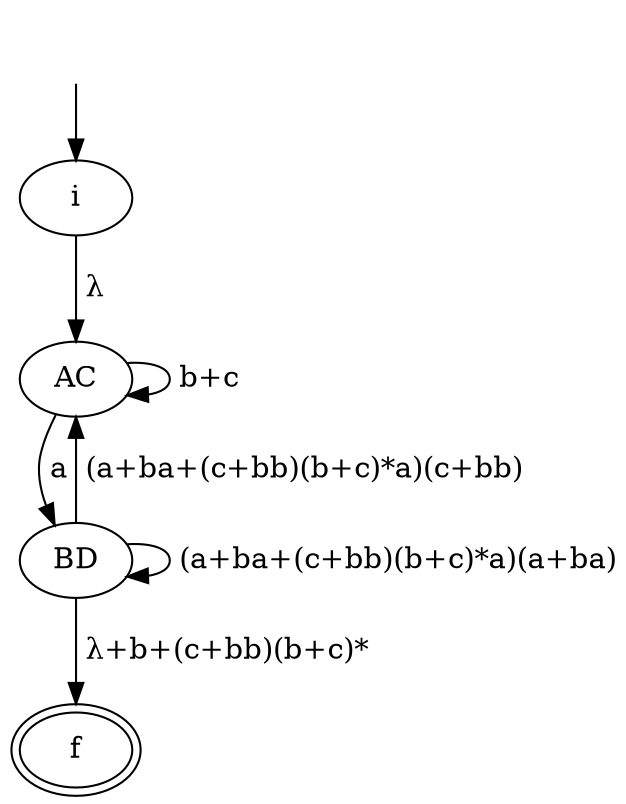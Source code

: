 digraph "AFER" {
    _nil0 [style="invis"]
    _nil0 -> i [label=""]
    i -> AC [label=" λ"]
    AC -> AC [label=" b+c"]
    AC -> BD [label=" a"]
    BD -> AC [label=" (a+ba+(c+bb)(b+c)*a)(c+bb)"]
    BD -> BD [label=" (a+ba+(c+bb)(b+c)*a)(a+ba)"]
    BD -> f [label=" λ+b+(c+bb)(b+c)*"]
    f [peripheries=2]
}
